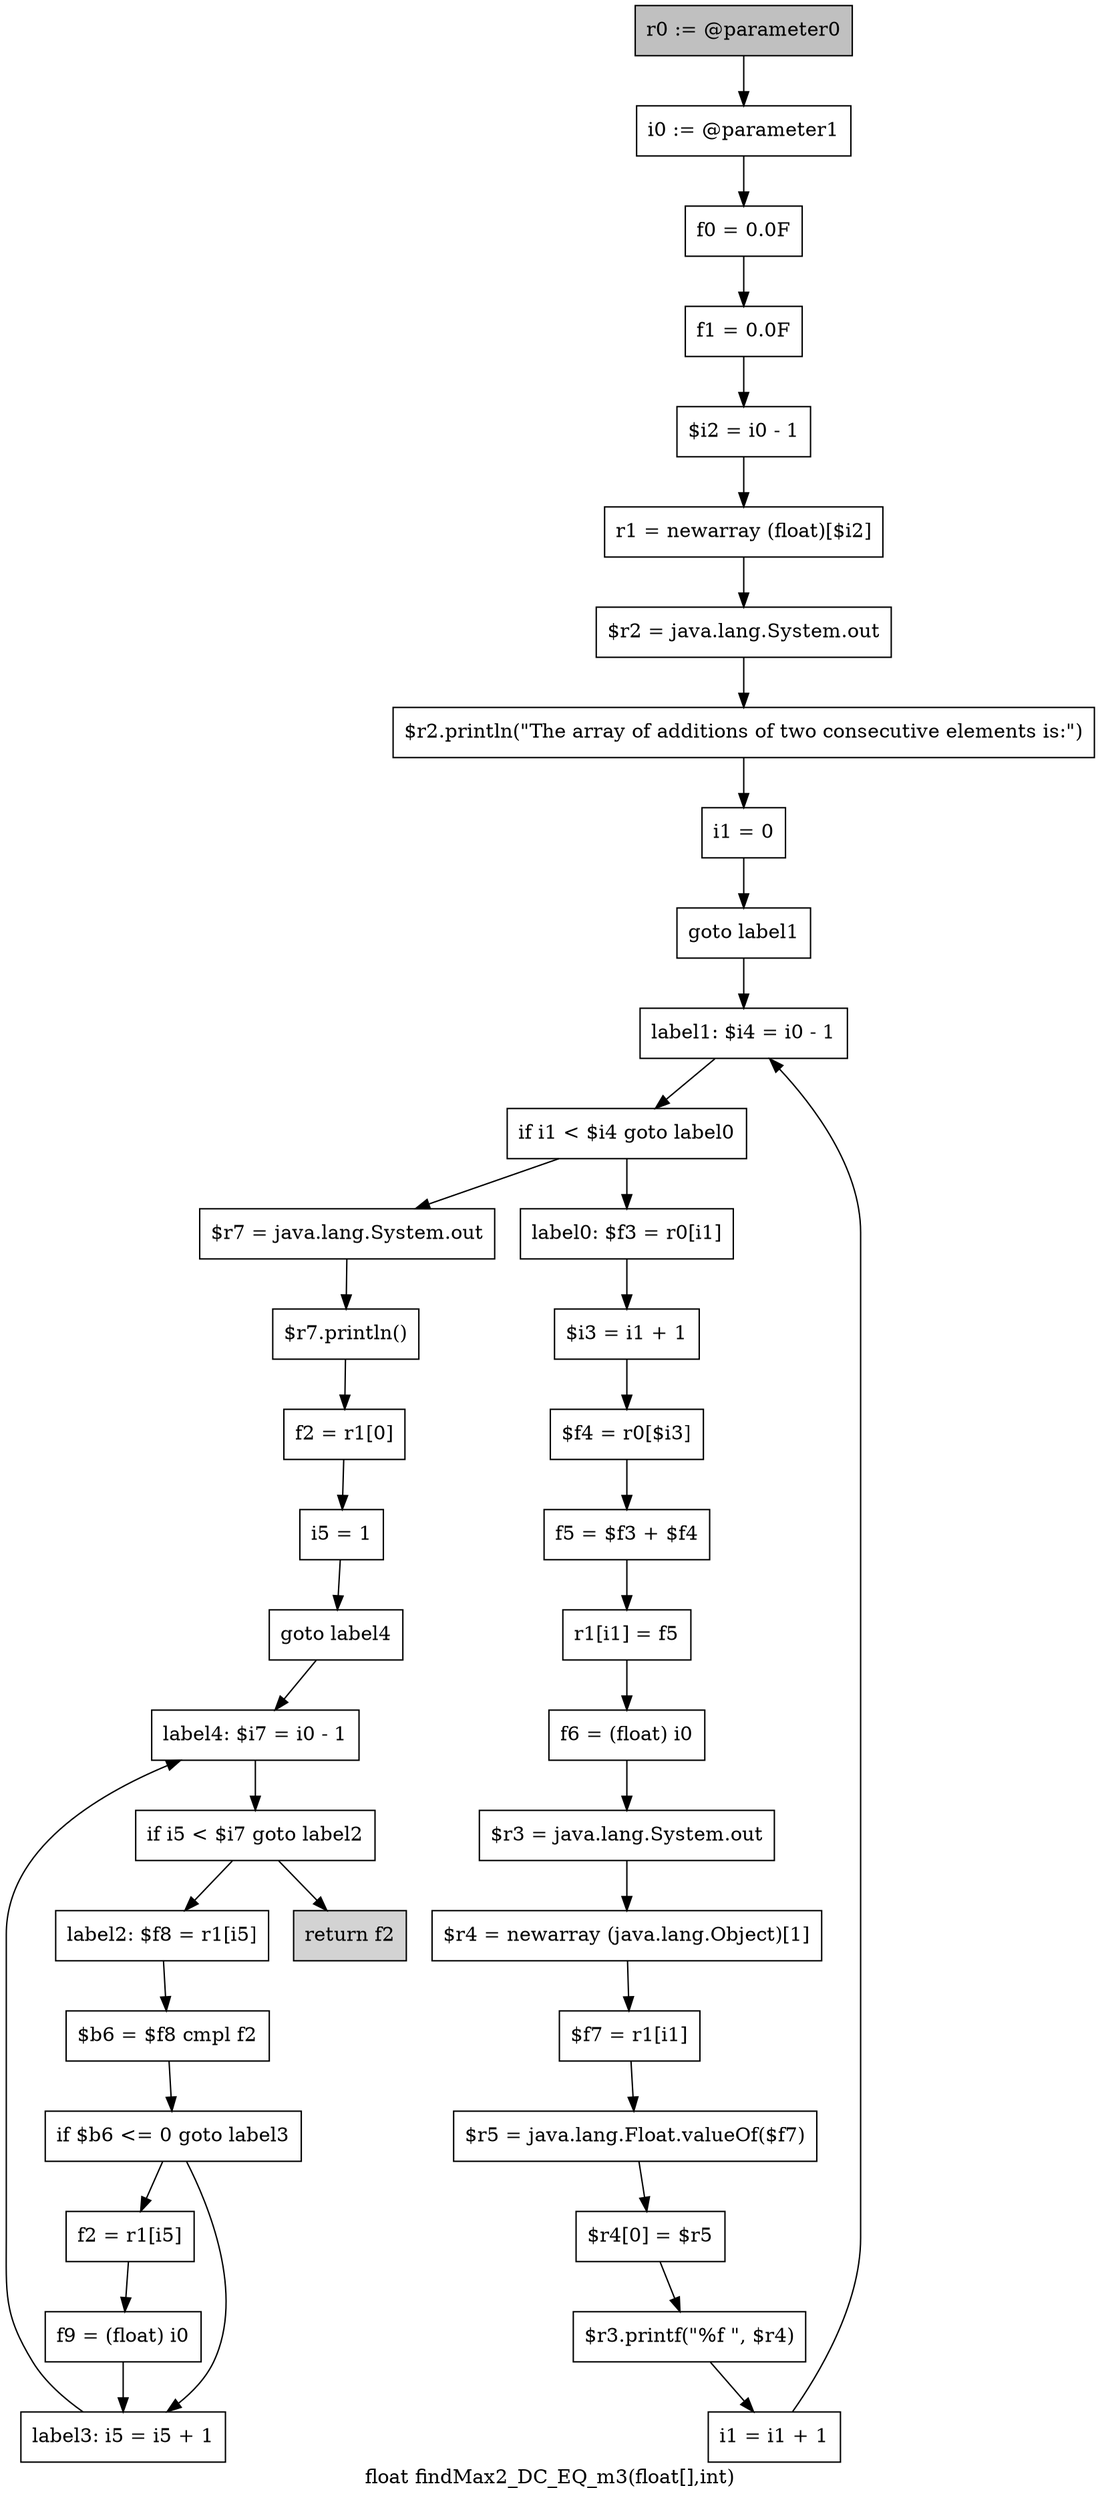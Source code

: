 digraph "float findMax2_DC_EQ_m3(float[],int)" {
    label="float findMax2_DC_EQ_m3(float[],int)";
    node [shape=box];
    "0" [style=filled,fillcolor=gray,label="r0 := @parameter0",];
    "1" [label="i0 := @parameter1",];
    "0"->"1";
    "2" [label="f0 = 0.0F",];
    "1"->"2";
    "3" [label="f1 = 0.0F",];
    "2"->"3";
    "4" [label="$i2 = i0 - 1",];
    "3"->"4";
    "5" [label="r1 = newarray (float)[$i2]",];
    "4"->"5";
    "6" [label="$r2 = java.lang.System.out",];
    "5"->"6";
    "7" [label="$r2.println(\"The array of additions of two consecutive elements is:\")",];
    "6"->"7";
    "8" [label="i1 = 0",];
    "7"->"8";
    "9" [label="goto label1",];
    "8"->"9";
    "23" [label="label1: $i4 = i0 - 1",];
    "9"->"23";
    "10" [label="label0: $f3 = r0[i1]",];
    "11" [label="$i3 = i1 + 1",];
    "10"->"11";
    "12" [label="$f4 = r0[$i3]",];
    "11"->"12";
    "13" [label="f5 = $f3 + $f4",];
    "12"->"13";
    "14" [label="r1[i1] = f5",];
    "13"->"14";
    "15" [label="f6 = (float) i0",];
    "14"->"15";
    "16" [label="$r3 = java.lang.System.out",];
    "15"->"16";
    "17" [label="$r4 = newarray (java.lang.Object)[1]",];
    "16"->"17";
    "18" [label="$f7 = r1[i1]",];
    "17"->"18";
    "19" [label="$r5 = java.lang.Float.valueOf($f7)",];
    "18"->"19";
    "20" [label="$r4[0] = $r5",];
    "19"->"20";
    "21" [label="$r3.printf(\"%f \", $r4)",];
    "20"->"21";
    "22" [label="i1 = i1 + 1",];
    "21"->"22";
    "22"->"23";
    "24" [label="if i1 < $i4 goto label0",];
    "23"->"24";
    "24"->"10";
    "25" [label="$r7 = java.lang.System.out",];
    "24"->"25";
    "26" [label="$r7.println()",];
    "25"->"26";
    "27" [label="f2 = r1[0]",];
    "26"->"27";
    "28" [label="i5 = 1",];
    "27"->"28";
    "29" [label="goto label4",];
    "28"->"29";
    "36" [label="label4: $i7 = i0 - 1",];
    "29"->"36";
    "30" [label="label2: $f8 = r1[i5]",];
    "31" [label="$b6 = $f8 cmpl f2",];
    "30"->"31";
    "32" [label="if $b6 <= 0 goto label3",];
    "31"->"32";
    "33" [label="f2 = r1[i5]",];
    "32"->"33";
    "35" [label="label3: i5 = i5 + 1",];
    "32"->"35";
    "34" [label="f9 = (float) i0",];
    "33"->"34";
    "34"->"35";
    "35"->"36";
    "37" [label="if i5 < $i7 goto label2",];
    "36"->"37";
    "37"->"30";
    "38" [style=filled,fillcolor=lightgray,label="return f2",];
    "37"->"38";
}
